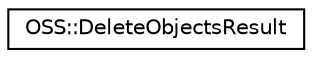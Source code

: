 digraph "类继承关系图"
{
  edge [fontname="Helvetica",fontsize="10",labelfontname="Helvetica",labelfontsize="10"];
  node [fontname="Helvetica",fontsize="10",shape=record];
  rankdir="LR";
  Node1 [label="OSS::DeleteObjectsResult",height=0.2,width=0.4,color="black", fillcolor="white", style="filled",URL="$class_o_s_s_1_1_delete_objects_result.html"];
}
